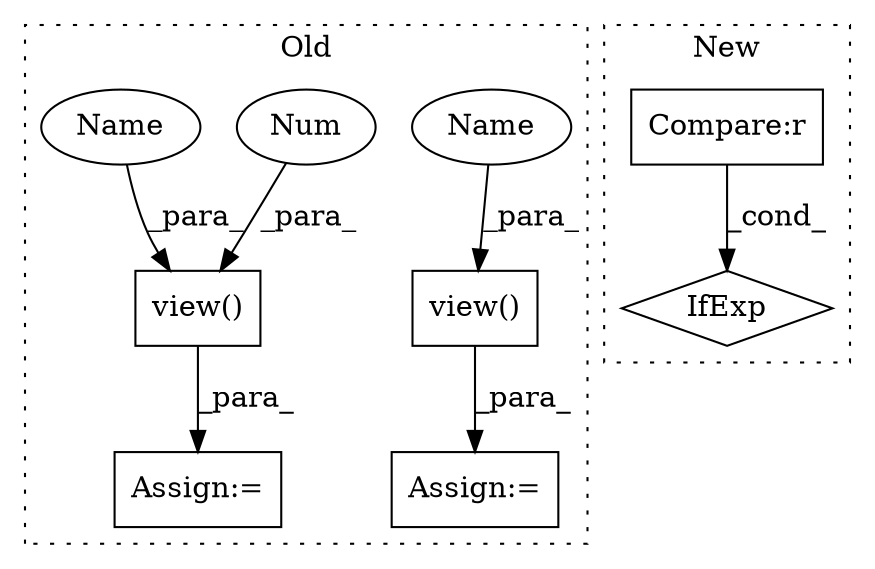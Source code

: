 digraph G {
subgraph cluster0 {
1 [label="view()" a="75" s="3607,3624" l="7,1" shape="box"];
3 [label="Num" a="76" s="3617" l="1" shape="ellipse"];
4 [label="Assign:=" a="68" s="3604" l="3" shape="box"];
6 [label="view()" a="75" s="3555,3572" l="7,1" shape="box"];
7 [label="Assign:=" a="68" s="3552" l="3" shape="box"];
8 [label="Name" a="87" s="3565" l="1" shape="ellipse"];
9 [label="Name" a="87" s="3620" l="1" shape="ellipse"];
label = "Old";
style="dotted";
}
subgraph cluster1 {
2 [label="IfExp" a="51" s="3905,3920" l="4,6" shape="diamond"];
5 [label="Compare:r" a="40" s="3909" l="11" shape="box"];
label = "New";
style="dotted";
}
1 -> 4 [label="_para_"];
3 -> 1 [label="_para_"];
5 -> 2 [label="_cond_"];
6 -> 7 [label="_para_"];
8 -> 6 [label="_para_"];
9 -> 1 [label="_para_"];
}